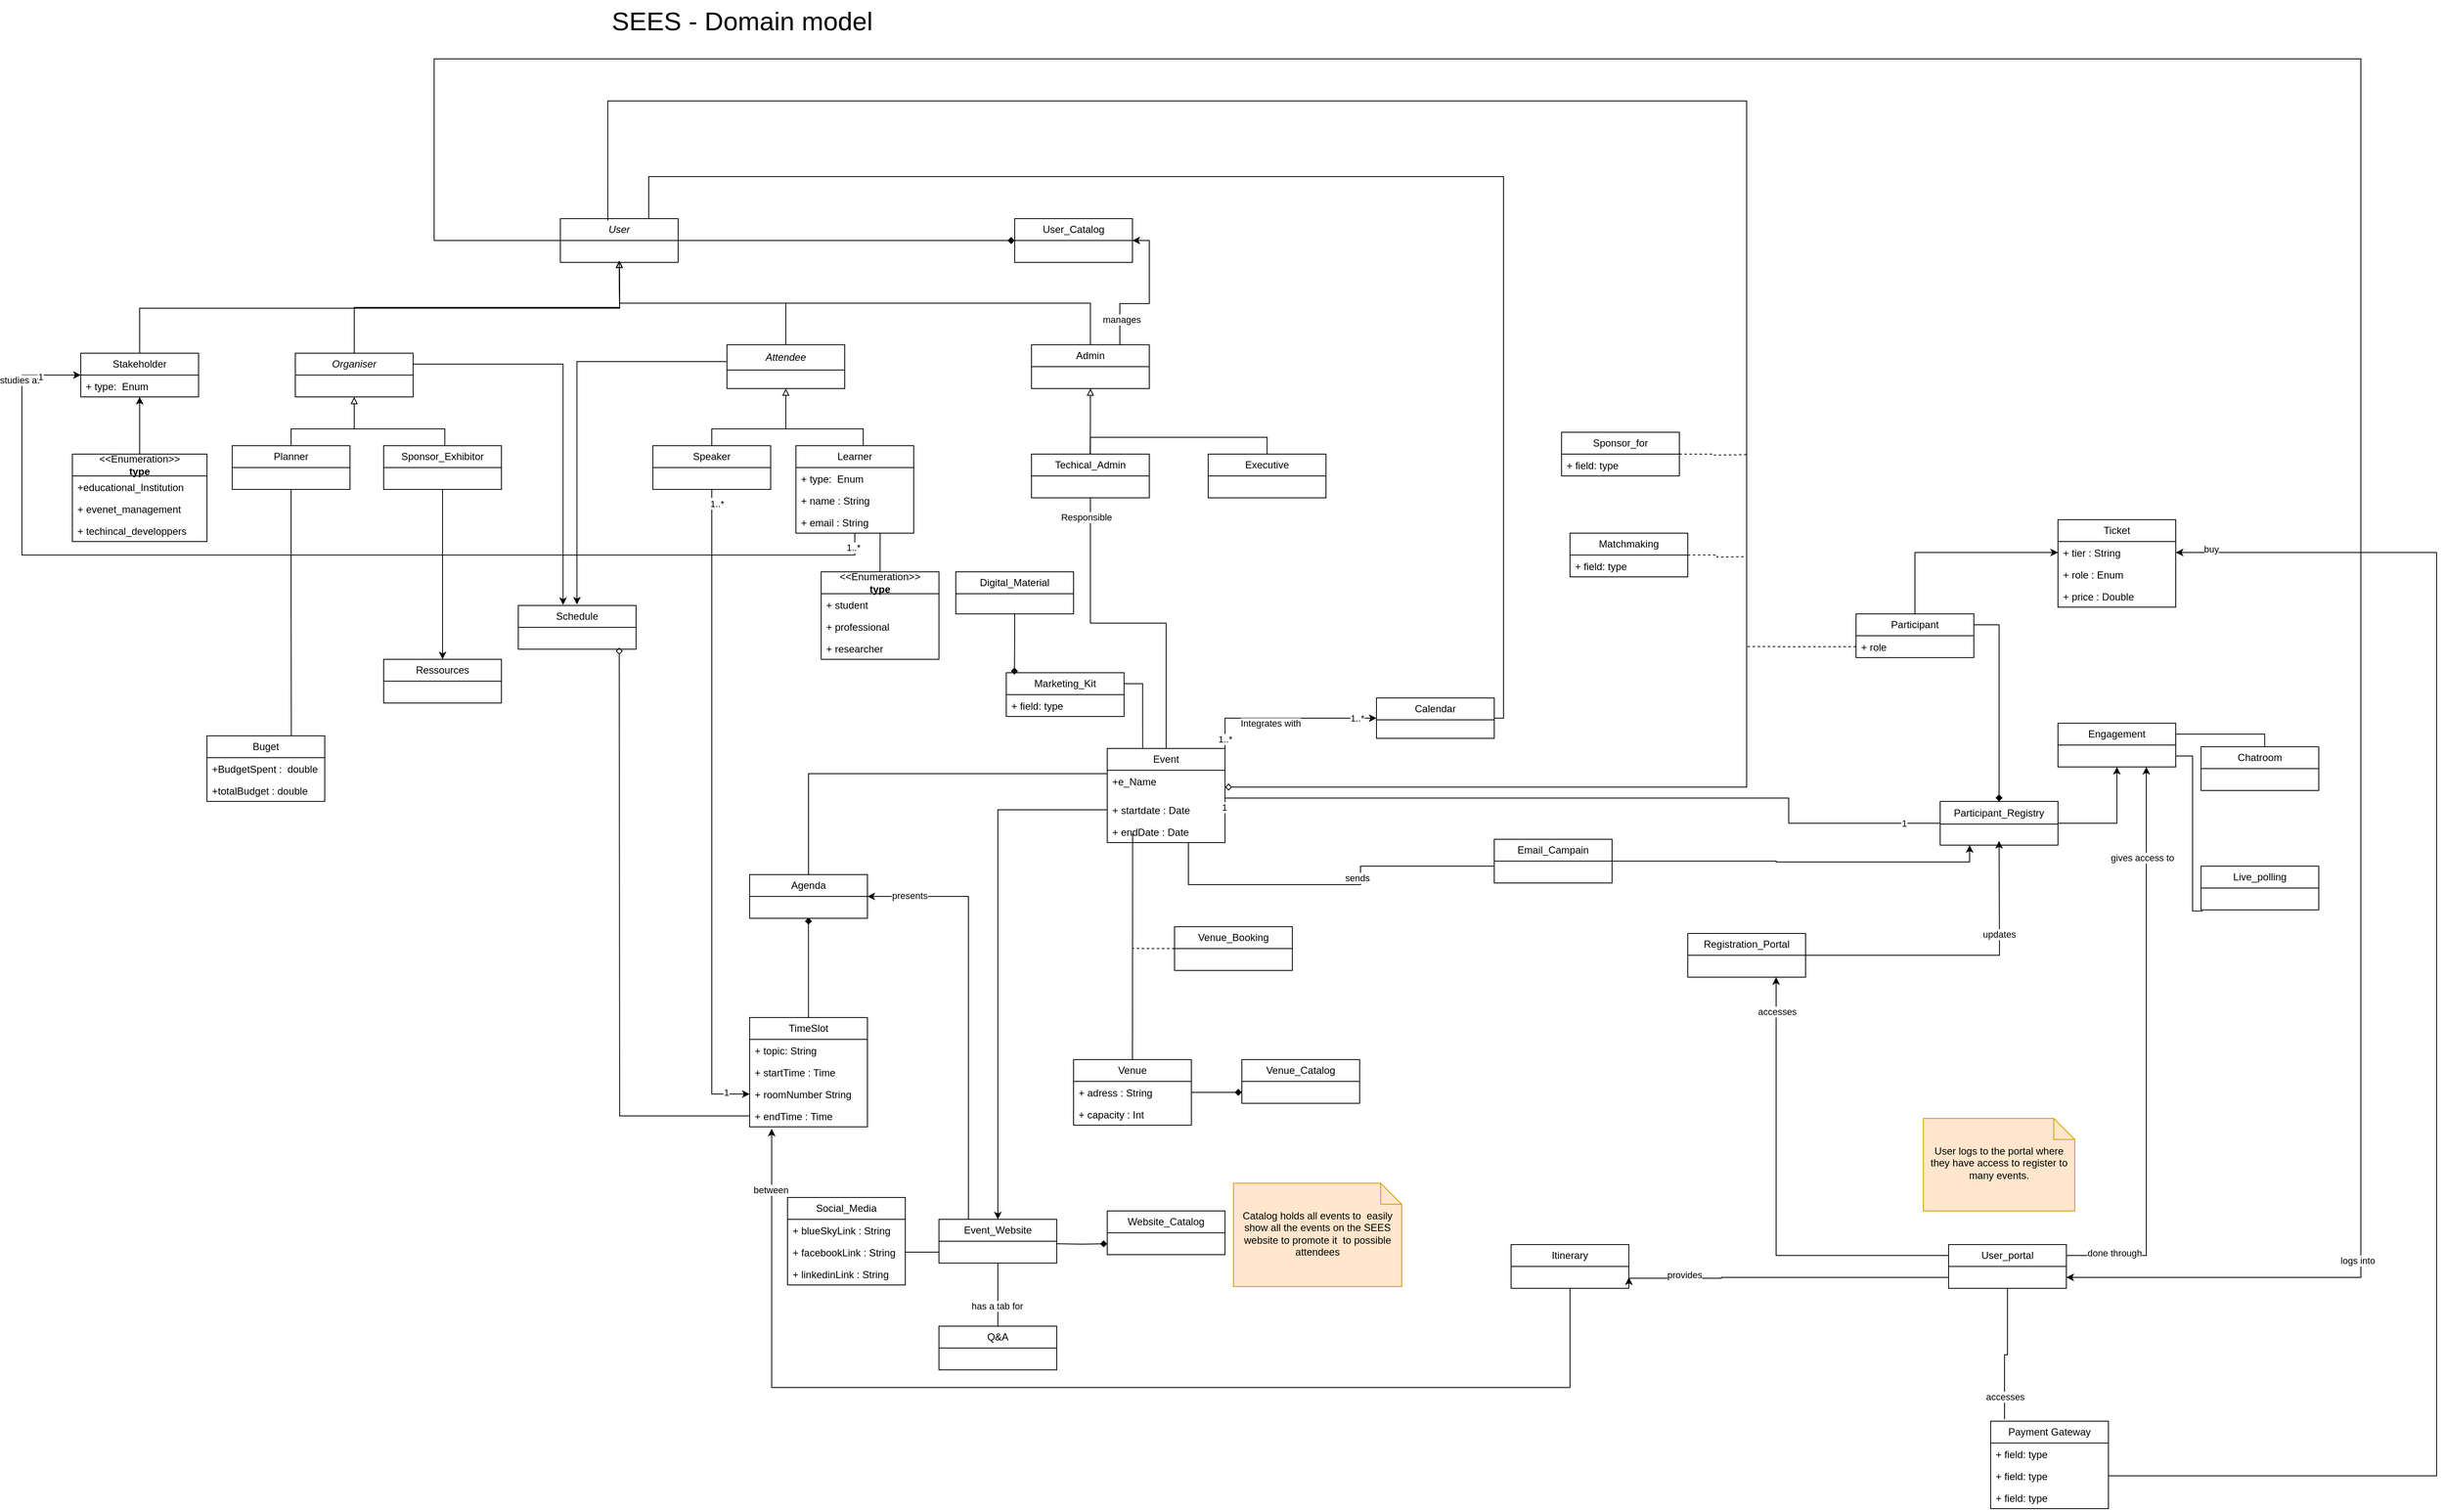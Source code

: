 <mxfile version="26.0.9">
  <diagram name="Page-1" id="U76xV1yebfxvyRukpALr">
    <mxGraphModel dx="2036" dy="703" grid="1" gridSize="10" guides="1" tooltips="1" connect="1" arrows="1" fold="1" page="1" pageScale="1" pageWidth="850" pageHeight="1100" math="0" shadow="0">
      <root>
        <mxCell id="0" />
        <mxCell id="1" parent="0" />
        <mxCell id="GootcdK1s9PFzZBCj-M0-72" style="edgeStyle=orthogonalEdgeStyle;rounded=0;orthogonalLoop=1;jettySize=auto;html=1;exitX=1;exitY=0.5;exitDx=0;exitDy=0;entryX=0;entryY=0.5;entryDx=0;entryDy=0;endArrow=diamond;endFill=1;" parent="1" source="GootcdK1s9PFzZBCj-M0-1" target="GootcdK1s9PFzZBCj-M0-66" edge="1">
          <mxGeometry relative="1" as="geometry" />
        </mxCell>
        <mxCell id="GootcdK1s9PFzZBCj-M0-213" style="edgeStyle=orthogonalEdgeStyle;rounded=0;orthogonalLoop=1;jettySize=auto;html=1;exitX=0;exitY=0.5;exitDx=0;exitDy=0;entryX=1;entryY=0.75;entryDx=0;entryDy=0;" parent="1" source="GootcdK1s9PFzZBCj-M0-1" target="GootcdK1s9PFzZBCj-M0-209" edge="1">
          <mxGeometry relative="1" as="geometry">
            <mxPoint x="-480" y="350" as="targetPoint" />
            <Array as="points">
              <mxPoint x="120" y="296" />
              <mxPoint x="120" y="80" />
              <mxPoint x="2410" y="80" />
              <mxPoint x="2410" y="1529" />
            </Array>
          </mxGeometry>
        </mxCell>
        <mxCell id="GootcdK1s9PFzZBCj-M0-214" value="logs into" style="edgeLabel;html=1;align=center;verticalAlign=middle;resizable=0;points=[];" parent="GootcdK1s9PFzZBCj-M0-213" vertex="1" connectable="0">
          <mxGeometry x="0.834" y="-4" relative="1" as="geometry">
            <mxPoint as="offset" />
          </mxGeometry>
        </mxCell>
        <mxCell id="GootcdK1s9PFzZBCj-M0-1" value="&lt;i&gt;User&lt;/i&gt;" style="swimlane;fontStyle=0;childLayout=stackLayout;horizontal=1;startSize=26;fillColor=none;horizontalStack=0;resizeParent=1;resizeParentMax=0;resizeLast=0;collapsible=1;marginBottom=0;whiteSpace=wrap;html=1;" parent="1" vertex="1">
          <mxGeometry x="270" y="270" width="140" height="52" as="geometry" />
        </mxCell>
        <mxCell id="GootcdK1s9PFzZBCj-M0-22" style="edgeStyle=orthogonalEdgeStyle;rounded=0;orthogonalLoop=1;jettySize=auto;html=1;endArrow=block;endFill=0;exitX=0.5;exitY=0;exitDx=0;exitDy=0;" parent="1" source="GootcdK1s9PFzZBCj-M0-6" edge="1">
          <mxGeometry relative="1" as="geometry">
            <mxPoint x="340" y="320" as="targetPoint" />
          </mxGeometry>
        </mxCell>
        <mxCell id="GootcdK1s9PFzZBCj-M0-34" style="edgeStyle=orthogonalEdgeStyle;rounded=0;orthogonalLoop=1;jettySize=auto;html=1;startArrow=block;startFill=0;endArrow=none;endFill=0;" parent="1" source="GootcdK1s9PFzZBCj-M0-6" edge="1">
          <mxGeometry relative="1" as="geometry">
            <mxPoint x="25" y="520" as="targetPoint" />
          </mxGeometry>
        </mxCell>
        <mxCell id="GootcdK1s9PFzZBCj-M0-6" value="&lt;i&gt;Organiser&lt;/i&gt;" style="swimlane;fontStyle=0;childLayout=stackLayout;horizontal=1;startSize=26;fillColor=none;horizontalStack=0;resizeParent=1;resizeParentMax=0;resizeLast=0;collapsible=1;marginBottom=0;whiteSpace=wrap;html=1;" parent="1" vertex="1">
          <mxGeometry x="-45" y="430" width="140" height="52" as="geometry" />
        </mxCell>
        <mxCell id="GootcdK1s9PFzZBCj-M0-23" style="edgeStyle=orthogonalEdgeStyle;rounded=0;orthogonalLoop=1;jettySize=auto;html=1;endArrow=block;endFill=0;exitX=0.5;exitY=0;exitDx=0;exitDy=0;" parent="1" source="GootcdK1s9PFzZBCj-M0-7" edge="1">
          <mxGeometry relative="1" as="geometry">
            <mxPoint x="340" y="320" as="targetPoint" />
          </mxGeometry>
        </mxCell>
        <mxCell id="GootcdK1s9PFzZBCj-M0-36" style="edgeStyle=orthogonalEdgeStyle;rounded=0;orthogonalLoop=1;jettySize=auto;html=1;startArrow=block;startFill=0;endArrow=none;endFill=0;" parent="1" source="GootcdK1s9PFzZBCj-M0-7" edge="1">
          <mxGeometry relative="1" as="geometry">
            <mxPoint x="538" y="520.0" as="targetPoint" />
          </mxGeometry>
        </mxCell>
        <mxCell id="GootcdK1s9PFzZBCj-M0-133" style="edgeStyle=orthogonalEdgeStyle;rounded=0;orthogonalLoop=1;jettySize=auto;html=1;exitX=0;exitY=0.5;exitDx=0;exitDy=0;entryX=0.498;entryY=-0.022;entryDx=0;entryDy=0;entryPerimeter=0;" parent="1" source="GootcdK1s9PFzZBCj-M0-7" target="GootcdK1s9PFzZBCj-M0-128" edge="1">
          <mxGeometry relative="1" as="geometry">
            <mxPoint x="290" y="720" as="targetPoint" />
            <Array as="points">
              <mxPoint x="468" y="440" />
              <mxPoint x="290" y="440" />
            </Array>
          </mxGeometry>
        </mxCell>
        <mxCell id="GootcdK1s9PFzZBCj-M0-7" value="&lt;i&gt;Attendee&lt;/i&gt;" style="swimlane;fontStyle=0;childLayout=stackLayout;horizontal=1;startSize=30;fillColor=none;horizontalStack=0;resizeParent=1;resizeParentMax=0;resizeLast=0;collapsible=1;marginBottom=0;whiteSpace=wrap;html=1;" parent="1" vertex="1">
          <mxGeometry x="468" y="420" width="140" height="52" as="geometry" />
        </mxCell>
        <mxCell id="GootcdK1s9PFzZBCj-M0-24" style="edgeStyle=orthogonalEdgeStyle;rounded=0;orthogonalLoop=1;jettySize=auto;html=1;endArrow=block;endFill=0;exitX=0.5;exitY=0;exitDx=0;exitDy=0;" parent="1" source="GootcdK1s9PFzZBCj-M0-9" edge="1">
          <mxGeometry relative="1" as="geometry">
            <mxPoint x="340" y="320" as="targetPoint" />
          </mxGeometry>
        </mxCell>
        <mxCell id="GootcdK1s9PFzZBCj-M0-41" style="edgeStyle=orthogonalEdgeStyle;rounded=0;orthogonalLoop=1;jettySize=auto;html=1;exitX=0.5;exitY=1;exitDx=0;exitDy=0;endArrow=none;endFill=0;" parent="1" source="GootcdK1s9PFzZBCj-M0-73" target="GootcdK1s9PFzZBCj-M0-37" edge="1">
          <mxGeometry relative="1" as="geometry">
            <mxPoint x="800" y="580" as="sourcePoint" />
          </mxGeometry>
        </mxCell>
        <mxCell id="GootcdK1s9PFzZBCj-M0-101" value="Responsible" style="edgeLabel;html=1;align=center;verticalAlign=middle;resizable=0;points=[];" parent="GootcdK1s9PFzZBCj-M0-41" vertex="1" connectable="0">
          <mxGeometry x="-0.878" y="-5" relative="1" as="geometry">
            <mxPoint y="-1" as="offset" />
          </mxGeometry>
        </mxCell>
        <mxCell id="GootcdK1s9PFzZBCj-M0-70" style="edgeStyle=orthogonalEdgeStyle;rounded=0;orthogonalLoop=1;jettySize=auto;html=1;exitX=0.75;exitY=0;exitDx=0;exitDy=0;entryX=1;entryY=0.5;entryDx=0;entryDy=0;" parent="1" source="GootcdK1s9PFzZBCj-M0-9" target="GootcdK1s9PFzZBCj-M0-66" edge="1">
          <mxGeometry relative="1" as="geometry" />
        </mxCell>
        <mxCell id="GootcdK1s9PFzZBCj-M0-71" value="manages" style="edgeLabel;html=1;align=center;verticalAlign=middle;resizable=0;points=[];" parent="GootcdK1s9PFzZBCj-M0-70" vertex="1" connectable="0">
          <mxGeometry x="-0.662" y="-2" relative="1" as="geometry">
            <mxPoint as="offset" />
          </mxGeometry>
        </mxCell>
        <mxCell id="GootcdK1s9PFzZBCj-M0-78" style="edgeStyle=orthogonalEdgeStyle;rounded=0;orthogonalLoop=1;jettySize=auto;html=1;exitX=0.5;exitY=1;exitDx=0;exitDy=0;endArrow=none;endFill=0;entryX=0.498;entryY=-0.013;entryDx=0;entryDy=0;entryPerimeter=0;startArrow=block;startFill=0;" parent="1" source="GootcdK1s9PFzZBCj-M0-9" target="GootcdK1s9PFzZBCj-M0-73" edge="1">
          <mxGeometry relative="1" as="geometry">
            <mxPoint x="899.907" y="510" as="targetPoint" />
          </mxGeometry>
        </mxCell>
        <mxCell id="GootcdK1s9PFzZBCj-M0-9" value="Admin" style="swimlane;fontStyle=0;childLayout=stackLayout;horizontal=1;startSize=26;fillColor=none;horizontalStack=0;resizeParent=1;resizeParentMax=0;resizeLast=0;collapsible=1;marginBottom=0;whiteSpace=wrap;html=1;" parent="1" vertex="1">
          <mxGeometry x="830" y="420" width="140" height="52" as="geometry" />
        </mxCell>
        <mxCell id="GootcdK1s9PFzZBCj-M0-21" style="edgeStyle=orthogonalEdgeStyle;rounded=0;orthogonalLoop=1;jettySize=auto;html=1;exitX=0.5;exitY=0;exitDx=0;exitDy=0;endArrow=none;endFill=0;startFill=0;" parent="1" source="GootcdK1s9PFzZBCj-M0-10" edge="1">
          <mxGeometry relative="1" as="geometry">
            <mxPoint x="340" y="322" as="targetPoint" />
          </mxGeometry>
        </mxCell>
        <mxCell id="GootcdK1s9PFzZBCj-M0-10" value="Stakeholder" style="swimlane;fontStyle=0;childLayout=stackLayout;horizontal=1;startSize=26;fillColor=none;horizontalStack=0;resizeParent=1;resizeParentMax=0;resizeLast=0;collapsible=1;marginBottom=0;whiteSpace=wrap;html=1;" parent="1" vertex="1">
          <mxGeometry x="-300" y="430" width="140" height="52" as="geometry" />
        </mxCell>
        <mxCell id="GootcdK1s9PFzZBCj-M0-168" value="+ type:&amp;nbsp; Enum" style="text;strokeColor=none;fillColor=none;align=left;verticalAlign=top;spacingLeft=4;spacingRight=4;overflow=hidden;rotatable=0;points=[[0,0.5],[1,0.5]];portConstraint=eastwest;whiteSpace=wrap;html=1;" parent="GootcdK1s9PFzZBCj-M0-10" vertex="1">
          <mxGeometry y="26" width="140" height="26" as="geometry" />
        </mxCell>
        <mxCell id="GootcdK1s9PFzZBCj-M0-307" style="edgeStyle=orthogonalEdgeStyle;rounded=0;orthogonalLoop=1;jettySize=auto;html=1;exitX=0.5;exitY=1;exitDx=0;exitDy=0;entryX=0.5;entryY=0;entryDx=0;entryDy=0;" parent="1" source="GootcdK1s9PFzZBCj-M0-11" target="GootcdK1s9PFzZBCj-M0-303" edge="1">
          <mxGeometry relative="1" as="geometry" />
        </mxCell>
        <mxCell id="GootcdK1s9PFzZBCj-M0-11" value="Sponsor_Exhibitor" style="swimlane;fontStyle=0;childLayout=stackLayout;horizontal=1;startSize=26;fillColor=none;horizontalStack=0;resizeParent=1;resizeParentMax=0;resizeLast=0;collapsible=1;marginBottom=0;whiteSpace=wrap;html=1;" parent="1" vertex="1">
          <mxGeometry x="60" y="540" width="140" height="52" as="geometry" />
        </mxCell>
        <mxCell id="GootcdK1s9PFzZBCj-M0-35" style="edgeStyle=orthogonalEdgeStyle;rounded=0;orthogonalLoop=1;jettySize=auto;html=1;entryX=0.5;entryY=0;entryDx=0;entryDy=0;exitX=0.5;exitY=0;exitDx=0;exitDy=0;endArrow=none;endFill=0;" parent="1" source="GootcdK1s9PFzZBCj-M0-12" edge="1">
          <mxGeometry relative="1" as="geometry">
            <mxPoint x="630" y="540" as="targetPoint" />
            <Array as="points">
              <mxPoint x="450" y="520" />
              <mxPoint x="630" y="520" />
            </Array>
          </mxGeometry>
        </mxCell>
        <mxCell id="GootcdK1s9PFzZBCj-M0-12" value="Speaker" style="swimlane;fontStyle=0;childLayout=stackLayout;horizontal=1;startSize=26;fillColor=none;horizontalStack=0;resizeParent=1;resizeParentMax=0;resizeLast=0;collapsible=1;marginBottom=0;whiteSpace=wrap;html=1;" parent="1" vertex="1">
          <mxGeometry x="380" y="540" width="140" height="52" as="geometry" />
        </mxCell>
        <mxCell id="GootcdK1s9PFzZBCj-M0-14" value="Planner" style="swimlane;fontStyle=0;childLayout=stackLayout;horizontal=1;startSize=26;fillColor=none;horizontalStack=0;resizeParent=1;resizeParentMax=0;resizeLast=0;collapsible=1;marginBottom=0;whiteSpace=wrap;html=1;" parent="1" vertex="1">
          <mxGeometry x="-120" y="540" width="140" height="52" as="geometry" />
        </mxCell>
        <mxCell id="GootcdK1s9PFzZBCj-M0-33" style="edgeStyle=orthogonalEdgeStyle;rounded=0;orthogonalLoop=1;jettySize=auto;html=1;entryX=0.519;entryY=0.006;entryDx=0;entryDy=0;entryPerimeter=0;exitX=0.5;exitY=0;exitDx=0;exitDy=0;endArrow=none;endFill=0;" parent="1" source="GootcdK1s9PFzZBCj-M0-14" target="GootcdK1s9PFzZBCj-M0-11" edge="1">
          <mxGeometry relative="1" as="geometry">
            <Array as="points">
              <mxPoint x="-50" y="520" />
              <mxPoint x="133" y="520" />
            </Array>
          </mxGeometry>
        </mxCell>
        <mxCell id="GootcdK1s9PFzZBCj-M0-297" style="edgeStyle=orthogonalEdgeStyle;rounded=0;orthogonalLoop=1;jettySize=auto;html=1;exitX=0.301;exitY=-0.006;exitDx=0;exitDy=0;entryX=1;entryY=0.25;entryDx=0;entryDy=0;endArrow=none;endFill=0;exitPerimeter=0;" parent="1" source="GootcdK1s9PFzZBCj-M0-37" target="GootcdK1s9PFzZBCj-M0-289" edge="1">
          <mxGeometry relative="1" as="geometry" />
        </mxCell>
        <mxCell id="GootcdK1s9PFzZBCj-M0-37" value="Event" style="swimlane;fontStyle=0;childLayout=stackLayout;horizontal=1;startSize=26;fillColor=none;horizontalStack=0;resizeParent=1;resizeParentMax=0;resizeLast=0;collapsible=1;marginBottom=0;whiteSpace=wrap;html=1;" parent="1" vertex="1">
          <mxGeometry x="920" y="900" width="140" height="112" as="geometry" />
        </mxCell>
        <mxCell id="GootcdK1s9PFzZBCj-M0-39" value="+e_Name" style="text;strokeColor=none;fillColor=none;align=left;verticalAlign=top;spacingLeft=4;spacingRight=4;overflow=hidden;rotatable=0;points=[[0,0.5],[1,0.5]];portConstraint=eastwest;whiteSpace=wrap;html=1;" parent="GootcdK1s9PFzZBCj-M0-37" vertex="1">
          <mxGeometry y="26" width="140" height="34" as="geometry" />
        </mxCell>
        <mxCell id="GootcdK1s9PFzZBCj-M0-94" value="+ startdate : Date" style="text;strokeColor=none;fillColor=none;align=left;verticalAlign=top;spacingLeft=4;spacingRight=4;overflow=hidden;rotatable=0;points=[[0,0.5],[1,0.5]];portConstraint=eastwest;whiteSpace=wrap;html=1;" parent="GootcdK1s9PFzZBCj-M0-37" vertex="1">
          <mxGeometry y="60" width="140" height="26" as="geometry" />
        </mxCell>
        <mxCell id="GootcdK1s9PFzZBCj-M0-95" value="+ endDate : Date" style="text;strokeColor=none;fillColor=none;align=left;verticalAlign=top;spacingLeft=4;spacingRight=4;overflow=hidden;rotatable=0;points=[[0,0.5],[1,0.5]];portConstraint=eastwest;whiteSpace=wrap;html=1;" parent="GootcdK1s9PFzZBCj-M0-37" vertex="1">
          <mxGeometry y="86" width="140" height="26" as="geometry" />
        </mxCell>
        <mxCell id="GootcdK1s9PFzZBCj-M0-194" style="edgeStyle=orthogonalEdgeStyle;rounded=0;orthogonalLoop=1;jettySize=auto;html=1;exitX=0.25;exitY=0;exitDx=0;exitDy=0;entryX=1;entryY=0.5;entryDx=0;entryDy=0;" parent="1" source="GootcdK1s9PFzZBCj-M0-45" target="GootcdK1s9PFzZBCj-M0-86" edge="1">
          <mxGeometry relative="1" as="geometry" />
        </mxCell>
        <mxCell id="GootcdK1s9PFzZBCj-M0-195" value="presents" style="edgeLabel;html=1;align=center;verticalAlign=middle;resizable=0;points=[];" parent="GootcdK1s9PFzZBCj-M0-194" vertex="1" connectable="0">
          <mxGeometry x="0.802" y="-1" relative="1" as="geometry">
            <mxPoint as="offset" />
          </mxGeometry>
        </mxCell>
        <mxCell id="GootcdK1s9PFzZBCj-M0-253" style="edgeStyle=orthogonalEdgeStyle;rounded=0;orthogonalLoop=1;jettySize=auto;html=1;exitX=0.5;exitY=1;exitDx=0;exitDy=0;entryX=0.5;entryY=0;entryDx=0;entryDy=0;endArrow=none;endFill=0;" parent="1" source="GootcdK1s9PFzZBCj-M0-45" target="GootcdK1s9PFzZBCj-M0-189" edge="1">
          <mxGeometry relative="1" as="geometry" />
        </mxCell>
        <mxCell id="GootcdK1s9PFzZBCj-M0-268" value="has a tab for" style="edgeLabel;html=1;align=center;verticalAlign=middle;resizable=0;points=[];" parent="GootcdK1s9PFzZBCj-M0-253" vertex="1" connectable="0">
          <mxGeometry x="0.366" y="-1" relative="1" as="geometry">
            <mxPoint as="offset" />
          </mxGeometry>
        </mxCell>
        <mxCell id="GootcdK1s9PFzZBCj-M0-45" value="Event_Website" style="swimlane;fontStyle=0;childLayout=stackLayout;horizontal=1;startSize=26;fillColor=none;horizontalStack=0;resizeParent=1;resizeParentMax=0;resizeLast=0;collapsible=1;marginBottom=0;whiteSpace=wrap;html=1;" parent="1" vertex="1">
          <mxGeometry x="720" y="1460" width="140" height="52" as="geometry" />
        </mxCell>
        <mxCell id="GootcdK1s9PFzZBCj-M0-56" value="Learner" style="swimlane;fontStyle=0;childLayout=stackLayout;horizontal=1;startSize=26;fillColor=none;horizontalStack=0;resizeParent=1;resizeParentMax=0;resizeLast=0;collapsible=1;marginBottom=0;whiteSpace=wrap;html=1;" parent="1" vertex="1">
          <mxGeometry x="550" y="540" width="140" height="104" as="geometry" />
        </mxCell>
        <mxCell id="GootcdK1s9PFzZBCj-M0-57" value="+ type:&amp;nbsp; Enum" style="text;strokeColor=none;fillColor=none;align=left;verticalAlign=top;spacingLeft=4;spacingRight=4;overflow=hidden;rotatable=0;points=[[0,0.5],[1,0.5]];portConstraint=eastwest;whiteSpace=wrap;html=1;" parent="GootcdK1s9PFzZBCj-M0-56" vertex="1">
          <mxGeometry y="26" width="140" height="26" as="geometry" />
        </mxCell>
        <mxCell id="GootcdK1s9PFzZBCj-M0-58" value="+ name : String" style="text;strokeColor=none;fillColor=none;align=left;verticalAlign=top;spacingLeft=4;spacingRight=4;overflow=hidden;rotatable=0;points=[[0,0.5],[1,0.5]];portConstraint=eastwest;whiteSpace=wrap;html=1;" parent="GootcdK1s9PFzZBCj-M0-56" vertex="1">
          <mxGeometry y="52" width="140" height="26" as="geometry" />
        </mxCell>
        <mxCell id="GootcdK1s9PFzZBCj-M0-59" value="+ email : String" style="text;strokeColor=none;fillColor=none;align=left;verticalAlign=top;spacingLeft=4;spacingRight=4;overflow=hidden;rotatable=0;points=[[0,0.5],[1,0.5]];portConstraint=eastwest;whiteSpace=wrap;html=1;" parent="GootcdK1s9PFzZBCj-M0-56" vertex="1">
          <mxGeometry y="78" width="140" height="26" as="geometry" />
        </mxCell>
        <mxCell id="GootcdK1s9PFzZBCj-M0-60" value="&amp;lt;&amp;lt;Enumeration&amp;gt;&amp;gt;&lt;div&gt;&lt;b&gt;type&lt;/b&gt;&lt;/div&gt;" style="swimlane;fontStyle=0;childLayout=stackLayout;horizontal=1;startSize=26;fillColor=none;horizontalStack=0;resizeParent=1;resizeParentMax=0;resizeLast=0;collapsible=1;marginBottom=0;whiteSpace=wrap;html=1;" parent="1" vertex="1">
          <mxGeometry x="580" y="690" width="140" height="104" as="geometry" />
        </mxCell>
        <mxCell id="GootcdK1s9PFzZBCj-M0-61" value="+ student" style="text;strokeColor=none;fillColor=none;align=left;verticalAlign=top;spacingLeft=4;spacingRight=4;overflow=hidden;rotatable=0;points=[[0,0.5],[1,0.5]];portConstraint=eastwest;whiteSpace=wrap;html=1;" parent="GootcdK1s9PFzZBCj-M0-60" vertex="1">
          <mxGeometry y="26" width="140" height="26" as="geometry" />
        </mxCell>
        <mxCell id="GootcdK1s9PFzZBCj-M0-62" value="+ professional" style="text;strokeColor=none;fillColor=none;align=left;verticalAlign=top;spacingLeft=4;spacingRight=4;overflow=hidden;rotatable=0;points=[[0,0.5],[1,0.5]];portConstraint=eastwest;whiteSpace=wrap;html=1;" parent="GootcdK1s9PFzZBCj-M0-60" vertex="1">
          <mxGeometry y="52" width="140" height="26" as="geometry" />
        </mxCell>
        <mxCell id="GootcdK1s9PFzZBCj-M0-63" value="+ researcher" style="text;strokeColor=none;fillColor=none;align=left;verticalAlign=top;spacingLeft=4;spacingRight=4;overflow=hidden;rotatable=0;points=[[0,0.5],[1,0.5]];portConstraint=eastwest;whiteSpace=wrap;html=1;" parent="GootcdK1s9PFzZBCj-M0-60" vertex="1">
          <mxGeometry y="78" width="140" height="26" as="geometry" />
        </mxCell>
        <mxCell id="GootcdK1s9PFzZBCj-M0-64" style="edgeStyle=orthogonalEdgeStyle;rounded=0;orthogonalLoop=1;jettySize=auto;html=1;endArrow=none;endFill=0;entryX=0.715;entryY=1.02;entryDx=0;entryDy=0;entryPerimeter=0;" parent="1" source="GootcdK1s9PFzZBCj-M0-60" target="GootcdK1s9PFzZBCj-M0-59" edge="1">
          <mxGeometry relative="1" as="geometry">
            <mxPoint x="623" y="647" as="targetPoint" />
            <Array as="points" />
          </mxGeometry>
        </mxCell>
        <mxCell id="GootcdK1s9PFzZBCj-M0-66" value="User_Catalog" style="swimlane;fontStyle=0;childLayout=stackLayout;horizontal=1;startSize=26;fillColor=none;horizontalStack=0;resizeParent=1;resizeParentMax=0;resizeLast=0;collapsible=1;marginBottom=0;whiteSpace=wrap;html=1;" parent="1" vertex="1">
          <mxGeometry x="810" y="270" width="140" height="52" as="geometry" />
        </mxCell>
        <mxCell id="GootcdK1s9PFzZBCj-M0-75" style="edgeStyle=orthogonalEdgeStyle;rounded=0;orthogonalLoop=1;jettySize=auto;html=1;exitX=0.5;exitY=0;exitDx=0;exitDy=0;entryX=0.5;entryY=0;entryDx=0;entryDy=0;endArrow=none;endFill=0;" parent="1" source="GootcdK1s9PFzZBCj-M0-73" target="GootcdK1s9PFzZBCj-M0-74" edge="1">
          <mxGeometry relative="1" as="geometry" />
        </mxCell>
        <mxCell id="GootcdK1s9PFzZBCj-M0-73" value="Techical_Admin" style="swimlane;fontStyle=0;childLayout=stackLayout;horizontal=1;startSize=26;fillColor=none;horizontalStack=0;resizeParent=1;resizeParentMax=0;resizeLast=0;collapsible=1;marginBottom=0;whiteSpace=wrap;html=1;" parent="1" vertex="1">
          <mxGeometry x="830" y="550" width="140" height="52" as="geometry" />
        </mxCell>
        <mxCell id="GootcdK1s9PFzZBCj-M0-74" value="Executive" style="swimlane;fontStyle=0;childLayout=stackLayout;horizontal=1;startSize=26;fillColor=none;horizontalStack=0;resizeParent=1;resizeParentMax=0;resizeLast=0;collapsible=1;marginBottom=0;whiteSpace=wrap;html=1;" parent="1" vertex="1">
          <mxGeometry x="1040" y="550" width="140" height="52" as="geometry" />
        </mxCell>
        <mxCell id="GootcdK1s9PFzZBCj-M0-84" style="edgeStyle=orthogonalEdgeStyle;rounded=0;orthogonalLoop=1;jettySize=auto;html=1;exitX=0.5;exitY=0;exitDx=0;exitDy=0;entryX=0.5;entryY=1;entryDx=0;entryDy=0;" parent="1" source="GootcdK1s9PFzZBCj-M0-80" target="GootcdK1s9PFzZBCj-M0-10" edge="1">
          <mxGeometry relative="1" as="geometry" />
        </mxCell>
        <mxCell id="GootcdK1s9PFzZBCj-M0-80" value="&amp;lt;&amp;lt;Enumeration&amp;gt;&amp;gt;&lt;div&gt;&lt;b&gt;type&lt;/b&gt;&lt;/div&gt;" style="swimlane;fontStyle=0;childLayout=stackLayout;horizontal=1;startSize=26;fillColor=none;horizontalStack=0;resizeParent=1;resizeParentMax=0;resizeLast=0;collapsible=1;marginBottom=0;whiteSpace=wrap;html=1;" parent="1" vertex="1">
          <mxGeometry x="-310" y="550" width="160" height="104" as="geometry" />
        </mxCell>
        <mxCell id="GootcdK1s9PFzZBCj-M0-81" value="+educational_Institution" style="text;strokeColor=none;fillColor=none;align=left;verticalAlign=top;spacingLeft=4;spacingRight=4;overflow=hidden;rotatable=0;points=[[0,0.5],[1,0.5]];portConstraint=eastwest;whiteSpace=wrap;html=1;" parent="GootcdK1s9PFzZBCj-M0-80" vertex="1">
          <mxGeometry y="26" width="160" height="26" as="geometry" />
        </mxCell>
        <mxCell id="GootcdK1s9PFzZBCj-M0-82" value="+ evenet_management" style="text;strokeColor=none;fillColor=none;align=left;verticalAlign=top;spacingLeft=4;spacingRight=4;overflow=hidden;rotatable=0;points=[[0,0.5],[1,0.5]];portConstraint=eastwest;whiteSpace=wrap;html=1;" parent="GootcdK1s9PFzZBCj-M0-80" vertex="1">
          <mxGeometry y="52" width="160" height="26" as="geometry" />
        </mxCell>
        <mxCell id="GootcdK1s9PFzZBCj-M0-83" value="+ techincal_developpers" style="text;strokeColor=none;fillColor=none;align=left;verticalAlign=top;spacingLeft=4;spacingRight=4;overflow=hidden;rotatable=0;points=[[0,0.5],[1,0.5]];portConstraint=eastwest;whiteSpace=wrap;html=1;" parent="GootcdK1s9PFzZBCj-M0-80" vertex="1">
          <mxGeometry y="78" width="160" height="26" as="geometry" />
        </mxCell>
        <mxCell id="GootcdK1s9PFzZBCj-M0-85" value="&lt;div&gt;&lt;font style=&quot;font-size: 31px;&quot;&gt;SEES - Domain model&amp;nbsp;&lt;/font&gt;&lt;/div&gt;" style="text;html=1;align=center;verticalAlign=middle;resizable=0;points=[];autosize=1;strokeColor=none;fillColor=none;" parent="1" vertex="1">
          <mxGeometry x="320" y="10" width="340" height="50" as="geometry" />
        </mxCell>
        <mxCell id="GootcdK1s9PFzZBCj-M0-86" value="Agenda" style="swimlane;fontStyle=0;childLayout=stackLayout;horizontal=1;startSize=26;fillColor=none;horizontalStack=0;resizeParent=1;resizeParentMax=0;resizeLast=0;collapsible=1;marginBottom=0;whiteSpace=wrap;html=1;" parent="1" vertex="1">
          <mxGeometry x="495" y="1050" width="140" height="52" as="geometry" />
        </mxCell>
        <mxCell id="GootcdK1s9PFzZBCj-M0-90" value="TimeSlot" style="swimlane;fontStyle=0;childLayout=stackLayout;horizontal=1;startSize=26;fillColor=none;horizontalStack=0;resizeParent=1;resizeParentMax=0;resizeLast=0;collapsible=1;marginBottom=0;whiteSpace=wrap;html=1;" parent="1" vertex="1">
          <mxGeometry x="495" y="1220" width="140" height="130" as="geometry" />
        </mxCell>
        <mxCell id="GootcdK1s9PFzZBCj-M0-98" value="+ topic: String" style="text;strokeColor=none;fillColor=none;align=left;verticalAlign=top;spacingLeft=4;spacingRight=4;overflow=hidden;rotatable=0;points=[[0,0.5],[1,0.5]];portConstraint=eastwest;whiteSpace=wrap;html=1;" parent="GootcdK1s9PFzZBCj-M0-90" vertex="1">
          <mxGeometry y="26" width="140" height="26" as="geometry" />
        </mxCell>
        <mxCell id="GootcdK1s9PFzZBCj-M0-91" value="+ startTime : Time" style="text;strokeColor=none;fillColor=none;align=left;verticalAlign=top;spacingLeft=4;spacingRight=4;overflow=hidden;rotatable=0;points=[[0,0.5],[1,0.5]];portConstraint=eastwest;whiteSpace=wrap;html=1;" parent="GootcdK1s9PFzZBCj-M0-90" vertex="1">
          <mxGeometry y="52" width="140" height="26" as="geometry" />
        </mxCell>
        <mxCell id="GootcdK1s9PFzZBCj-M0-134" value="+ roomNumber String" style="text;strokeColor=none;fillColor=none;align=left;verticalAlign=top;spacingLeft=4;spacingRight=4;overflow=hidden;rotatable=0;points=[[0,0.5],[1,0.5]];portConstraint=eastwest;whiteSpace=wrap;html=1;" parent="GootcdK1s9PFzZBCj-M0-90" vertex="1">
          <mxGeometry y="78" width="140" height="26" as="geometry" />
        </mxCell>
        <mxCell id="GootcdK1s9PFzZBCj-M0-92" value="+ endTime : Time" style="text;strokeColor=none;fillColor=none;align=left;verticalAlign=top;spacingLeft=4;spacingRight=4;overflow=hidden;rotatable=0;points=[[0,0.5],[1,0.5]];portConstraint=eastwest;whiteSpace=wrap;html=1;" parent="GootcdK1s9PFzZBCj-M0-90" vertex="1">
          <mxGeometry y="104" width="140" height="26" as="geometry" />
        </mxCell>
        <mxCell id="GootcdK1s9PFzZBCj-M0-96" style="edgeStyle=orthogonalEdgeStyle;rounded=0;orthogonalLoop=1;jettySize=auto;html=1;entryX=0.5;entryY=0;entryDx=0;entryDy=0;endArrow=none;endFill=0;exitX=0;exitY=0.118;exitDx=0;exitDy=0;exitPerimeter=0;" parent="1" source="GootcdK1s9PFzZBCj-M0-39" target="GootcdK1s9PFzZBCj-M0-86" edge="1">
          <mxGeometry relative="1" as="geometry">
            <mxPoint x="910" y="920" as="sourcePoint" />
          </mxGeometry>
        </mxCell>
        <mxCell id="GootcdK1s9PFzZBCj-M0-97" style="edgeStyle=orthogonalEdgeStyle;rounded=0;orthogonalLoop=1;jettySize=auto;html=1;entryX=0.499;entryY=0.97;entryDx=0;entryDy=0;entryPerimeter=0;endArrow=diamond;endFill=1;" parent="1" source="GootcdK1s9PFzZBCj-M0-90" edge="1">
          <mxGeometry relative="1" as="geometry">
            <mxPoint x="564.86" y="1101.22" as="targetPoint" />
            <Array as="points">
              <mxPoint x="565" y="1160" />
            </Array>
          </mxGeometry>
        </mxCell>
        <mxCell id="GootcdK1s9PFzZBCj-M0-99" style="edgeStyle=orthogonalEdgeStyle;rounded=0;orthogonalLoop=1;jettySize=auto;html=1;exitX=0.5;exitY=1;exitDx=0;exitDy=0;fillColor=#ffe6cc;strokeColor=light-dark(#000000, #996500);" parent="1" source="GootcdK1s9PFzZBCj-M0-12" target="GootcdK1s9PFzZBCj-M0-134" edge="1">
          <mxGeometry relative="1" as="geometry" />
        </mxCell>
        <mxCell id="GootcdK1s9PFzZBCj-M0-104" value="*" style="edgeLabel;html=1;align=center;verticalAlign=middle;resizable=0;points=[];" parent="GootcdK1s9PFzZBCj-M0-99" vertex="1" connectable="0">
          <mxGeometry x="-0.959" relative="1" as="geometry">
            <mxPoint as="offset" />
          </mxGeometry>
        </mxCell>
        <mxCell id="GootcdK1s9PFzZBCj-M0-105" value="1..*" style="edgeLabel;html=1;align=center;verticalAlign=middle;resizable=0;points=[];" parent="GootcdK1s9PFzZBCj-M0-99" vertex="1" connectable="0">
          <mxGeometry x="-0.956" y="6" relative="1" as="geometry">
            <mxPoint as="offset" />
          </mxGeometry>
        </mxCell>
        <mxCell id="GootcdK1s9PFzZBCj-M0-106" value="1" style="edgeLabel;html=1;align=center;verticalAlign=middle;resizable=0;points=[];" parent="GootcdK1s9PFzZBCj-M0-99" vertex="1" connectable="0">
          <mxGeometry x="0.925" y="2" relative="1" as="geometry">
            <mxPoint as="offset" />
          </mxGeometry>
        </mxCell>
        <mxCell id="GootcdK1s9PFzZBCj-M0-107" value="Venue" style="swimlane;fontStyle=0;childLayout=stackLayout;horizontal=1;startSize=26;fillColor=none;horizontalStack=0;resizeParent=1;resizeParentMax=0;resizeLast=0;collapsible=1;marginBottom=0;whiteSpace=wrap;html=1;" parent="1" vertex="1">
          <mxGeometry x="880" y="1270" width="140" height="78" as="geometry" />
        </mxCell>
        <mxCell id="GootcdK1s9PFzZBCj-M0-108" value="+ adress : String" style="text;strokeColor=none;fillColor=none;align=left;verticalAlign=top;spacingLeft=4;spacingRight=4;overflow=hidden;rotatable=0;points=[[0,0.5],[1,0.5]];portConstraint=eastwest;whiteSpace=wrap;html=1;" parent="GootcdK1s9PFzZBCj-M0-107" vertex="1">
          <mxGeometry y="26" width="140" height="26" as="geometry" />
        </mxCell>
        <mxCell id="GootcdK1s9PFzZBCj-M0-109" value="+ capacity : Int" style="text;strokeColor=none;fillColor=none;align=left;verticalAlign=top;spacingLeft=4;spacingRight=4;overflow=hidden;rotatable=0;points=[[0,0.5],[1,0.5]];portConstraint=eastwest;whiteSpace=wrap;html=1;" parent="GootcdK1s9PFzZBCj-M0-107" vertex="1">
          <mxGeometry y="52" width="140" height="26" as="geometry" />
        </mxCell>
        <mxCell id="GootcdK1s9PFzZBCj-M0-117" style="edgeStyle=orthogonalEdgeStyle;rounded=0;orthogonalLoop=1;jettySize=auto;html=1;exitX=0;exitY=0.5;exitDx=0;exitDy=0;dashed=1;endArrow=none;endFill=0;" parent="1" source="GootcdK1s9PFzZBCj-M0-111" edge="1">
          <mxGeometry relative="1" as="geometry">
            <mxPoint x="950" y="1137.75" as="targetPoint" />
          </mxGeometry>
        </mxCell>
        <mxCell id="GootcdK1s9PFzZBCj-M0-111" value="Venue_Booking" style="swimlane;fontStyle=0;childLayout=stackLayout;horizontal=1;startSize=26;fillColor=none;horizontalStack=0;resizeParent=1;resizeParentMax=0;resizeLast=0;collapsible=1;marginBottom=0;whiteSpace=wrap;html=1;" parent="1" vertex="1">
          <mxGeometry x="1000" y="1112" width="140" height="52" as="geometry" />
        </mxCell>
        <mxCell id="GootcdK1s9PFzZBCj-M0-115" style="edgeStyle=orthogonalEdgeStyle;rounded=0;orthogonalLoop=1;jettySize=auto;html=1;entryX=0.5;entryY=0;entryDx=0;entryDy=0;endArrow=none;endFill=0;exitX=0.216;exitY=1.008;exitDx=0;exitDy=0;exitPerimeter=0;" parent="1" source="GootcdK1s9PFzZBCj-M0-95" target="GootcdK1s9PFzZBCj-M0-107" edge="1">
          <mxGeometry relative="1" as="geometry">
            <mxPoint x="950" y="1001" as="sourcePoint" />
            <mxPoint x="950" y="1260" as="targetPoint" />
            <Array as="points">
              <mxPoint x="950" y="1001" />
              <mxPoint x="950" y="1001" />
            </Array>
          </mxGeometry>
        </mxCell>
        <mxCell id="GootcdK1s9PFzZBCj-M0-118" value="Calendar" style="swimlane;fontStyle=0;childLayout=stackLayout;horizontal=1;startSize=26;fillColor=none;horizontalStack=0;resizeParent=1;resizeParentMax=0;resizeLast=0;collapsible=1;marginBottom=0;whiteSpace=wrap;html=1;" parent="1" vertex="1">
          <mxGeometry x="1240" y="840" width="140" height="48" as="geometry" />
        </mxCell>
        <mxCell id="GootcdK1s9PFzZBCj-M0-122" style="edgeStyle=orthogonalEdgeStyle;rounded=0;orthogonalLoop=1;jettySize=auto;html=1;exitX=1;exitY=0;exitDx=0;exitDy=0;entryX=0;entryY=0.5;entryDx=0;entryDy=0;" parent="1" source="GootcdK1s9PFzZBCj-M0-37" target="GootcdK1s9PFzZBCj-M0-118" edge="1">
          <mxGeometry relative="1" as="geometry">
            <mxPoint x="1310" y="959" as="targetPoint" />
          </mxGeometry>
        </mxCell>
        <mxCell id="GootcdK1s9PFzZBCj-M0-123" value="Integrates with" style="edgeLabel;html=1;align=center;verticalAlign=middle;resizable=0;points=[];" parent="GootcdK1s9PFzZBCj-M0-122" vertex="1" connectable="0">
          <mxGeometry x="-0.733" y="2" relative="1" as="geometry">
            <mxPoint x="56" y="-1" as="offset" />
          </mxGeometry>
        </mxCell>
        <mxCell id="GootcdK1s9PFzZBCj-M0-125" value="1..*" style="edgeLabel;html=1;align=center;verticalAlign=middle;resizable=0;points=[];" parent="GootcdK1s9PFzZBCj-M0-122" vertex="1" connectable="0">
          <mxGeometry x="-0.893" relative="1" as="geometry">
            <mxPoint as="offset" />
          </mxGeometry>
        </mxCell>
        <mxCell id="GootcdK1s9PFzZBCj-M0-126" value="1..*" style="edgeLabel;html=1;align=center;verticalAlign=middle;resizable=0;points=[];" parent="GootcdK1s9PFzZBCj-M0-122" vertex="1" connectable="0">
          <mxGeometry x="0.789" relative="1" as="geometry">
            <mxPoint as="offset" />
          </mxGeometry>
        </mxCell>
        <mxCell id="GootcdK1s9PFzZBCj-M0-127" style="edgeStyle=orthogonalEdgeStyle;rounded=0;orthogonalLoop=1;jettySize=auto;html=1;exitX=0.75;exitY=0;exitDx=0;exitDy=0;entryX=1;entryY=0.5;entryDx=0;entryDy=0;endArrow=none;endFill=0;" parent="1" source="GootcdK1s9PFzZBCj-M0-1" target="GootcdK1s9PFzZBCj-M0-118" edge="1">
          <mxGeometry relative="1" as="geometry">
            <Array as="points">
              <mxPoint x="375" y="220" />
              <mxPoint x="1391" y="220" />
              <mxPoint x="1391" y="864" />
            </Array>
          </mxGeometry>
        </mxCell>
        <mxCell id="GootcdK1s9PFzZBCj-M0-128" value="Schedule" style="swimlane;fontStyle=0;childLayout=stackLayout;horizontal=1;startSize=26;fillColor=none;horizontalStack=0;resizeParent=1;resizeParentMax=0;resizeLast=0;collapsible=1;marginBottom=0;whiteSpace=wrap;html=1;" parent="1" vertex="1">
          <mxGeometry x="220" y="730" width="140" height="52" as="geometry" />
        </mxCell>
        <mxCell id="GootcdK1s9PFzZBCj-M0-132" style="edgeStyle=orthogonalEdgeStyle;rounded=0;orthogonalLoop=1;jettySize=auto;html=1;exitX=1;exitY=0.25;exitDx=0;exitDy=0;entryX=0.38;entryY=-0.012;entryDx=0;entryDy=0;entryPerimeter=0;" parent="1" source="GootcdK1s9PFzZBCj-M0-6" target="GootcdK1s9PFzZBCj-M0-128" edge="1">
          <mxGeometry relative="1" as="geometry">
            <mxPoint x="273" y="710" as="targetPoint" />
          </mxGeometry>
        </mxCell>
        <mxCell id="GootcdK1s9PFzZBCj-M0-136" style="edgeStyle=orthogonalEdgeStyle;rounded=0;orthogonalLoop=1;jettySize=auto;html=1;entryX=0;entryY=0.5;entryDx=0;entryDy=0;endArrow=none;endFill=0;startArrow=diamond;startFill=0;" parent="1" target="GootcdK1s9PFzZBCj-M0-92" edge="1">
          <mxGeometry relative="1" as="geometry">
            <mxPoint x="340" y="780" as="sourcePoint" />
          </mxGeometry>
        </mxCell>
        <mxCell id="GootcdK1s9PFzZBCj-M0-228" style="edgeStyle=orthogonalEdgeStyle;rounded=0;orthogonalLoop=1;jettySize=auto;html=1;exitX=0.5;exitY=0;exitDx=0;exitDy=0;entryX=1;entryY=0.25;entryDx=0;entryDy=0;startArrow=diamond;startFill=1;endArrow=none;endFill=0;" parent="1" source="GootcdK1s9PFzZBCj-M0-150" target="GootcdK1s9PFzZBCj-M0-157" edge="1">
          <mxGeometry relative="1" as="geometry">
            <mxPoint x="1950" y="805" as="targetPoint" />
          </mxGeometry>
        </mxCell>
        <mxCell id="GootcdK1s9PFzZBCj-M0-150" value="Participant_Registry" style="swimlane;fontStyle=0;childLayout=stackLayout;horizontal=1;startSize=27;fillColor=none;horizontalStack=0;resizeParent=1;resizeParentMax=0;resizeLast=0;collapsible=1;marginBottom=0;whiteSpace=wrap;html=1;" parent="1" vertex="1">
          <mxGeometry x="1910" y="963" width="140" height="52" as="geometry" />
        </mxCell>
        <mxCell id="GootcdK1s9PFzZBCj-M0-145" style="edgeStyle=orthogonalEdgeStyle;rounded=0;orthogonalLoop=1;jettySize=auto;html=1;exitX=1;exitY=0.5;exitDx=0;exitDy=0;endArrow=none;endFill=0;" parent="1" source="GootcdK1s9PFzZBCj-M0-95" target="GootcdK1s9PFzZBCj-M0-150" edge="1">
          <mxGeometry relative="1" as="geometry">
            <mxPoint x="1620" y="989.615" as="targetPoint" />
            <Array as="points">
              <mxPoint x="1730" y="959" />
              <mxPoint x="1730" y="989" />
            </Array>
          </mxGeometry>
        </mxCell>
        <mxCell id="GootcdK1s9PFzZBCj-M0-155" value="1" style="edgeLabel;html=1;align=center;verticalAlign=middle;resizable=0;points=[];" parent="GootcdK1s9PFzZBCj-M0-145" vertex="1" connectable="0">
          <mxGeometry x="0.905" relative="1" as="geometry">
            <mxPoint as="offset" />
          </mxGeometry>
        </mxCell>
        <mxCell id="GootcdK1s9PFzZBCj-M0-156" value="1" style="edgeLabel;html=1;align=center;verticalAlign=middle;resizable=0;points=[];" parent="GootcdK1s9PFzZBCj-M0-145" vertex="1" connectable="0">
          <mxGeometry x="-0.937" y="1" relative="1" as="geometry">
            <mxPoint as="offset" />
          </mxGeometry>
        </mxCell>
        <mxCell id="GootcdK1s9PFzZBCj-M0-162" style="edgeStyle=orthogonalEdgeStyle;rounded=0;orthogonalLoop=1;jettySize=auto;html=1;entryX=0.403;entryY=0.044;entryDx=0;entryDy=0;endArrow=none;endFill=0;startArrow=diamond;startFill=0;jumpStyle=arc;entryPerimeter=0;" parent="1" source="GootcdK1s9PFzZBCj-M0-37" target="GootcdK1s9PFzZBCj-M0-1" edge="1">
          <mxGeometry relative="1" as="geometry">
            <mxPoint x="1600" y="920" as="sourcePoint" />
            <Array as="points">
              <mxPoint x="1680" y="946" />
              <mxPoint x="1680" y="130" />
              <mxPoint x="326" y="130" />
            </Array>
          </mxGeometry>
        </mxCell>
        <mxCell id="GootcdK1s9PFzZBCj-M0-157" value="Participant" style="swimlane;fontStyle=0;childLayout=stackLayout;horizontal=1;startSize=26;fillColor=none;horizontalStack=0;resizeParent=1;resizeParentMax=0;resizeLast=0;collapsible=1;marginBottom=0;whiteSpace=wrap;html=1;" parent="1" vertex="1">
          <mxGeometry x="1810" y="740" width="140" height="52" as="geometry" />
        </mxCell>
        <mxCell id="GootcdK1s9PFzZBCj-M0-164" style="edgeStyle=orthogonalEdgeStyle;rounded=0;orthogonalLoop=1;jettySize=auto;html=1;exitX=0;exitY=0.5;exitDx=0;exitDy=0;endArrow=none;endFill=0;dashed=1;" parent="GootcdK1s9PFzZBCj-M0-157" source="GootcdK1s9PFzZBCj-M0-154" edge="1">
          <mxGeometry relative="1" as="geometry">
            <mxPoint x="-130" y="38.846" as="targetPoint" />
          </mxGeometry>
        </mxCell>
        <mxCell id="GootcdK1s9PFzZBCj-M0-154" value="+ role" style="text;strokeColor=none;fillColor=none;align=left;verticalAlign=top;spacingLeft=4;spacingRight=4;overflow=hidden;rotatable=0;points=[[0,0.5],[1,0.5]];portConstraint=eastwest;whiteSpace=wrap;html=1;" parent="GootcdK1s9PFzZBCj-M0-157" vertex="1">
          <mxGeometry y="26" width="140" height="26" as="geometry" />
        </mxCell>
        <mxCell id="GootcdK1s9PFzZBCj-M0-165" style="edgeStyle=orthogonalEdgeStyle;rounded=0;orthogonalLoop=1;jettySize=auto;html=1;exitX=0;exitY=0.5;exitDx=0;exitDy=0;entryX=0.5;entryY=0;entryDx=0;entryDy=0;" parent="1" source="GootcdK1s9PFzZBCj-M0-94" target="GootcdK1s9PFzZBCj-M0-45" edge="1">
          <mxGeometry relative="1" as="geometry" />
        </mxCell>
        <mxCell id="GootcdK1s9PFzZBCj-M0-169" style="edgeStyle=orthogonalEdgeStyle;rounded=0;orthogonalLoop=1;jettySize=auto;html=1;entryX=0;entryY=0.5;entryDx=0;entryDy=0;" parent="1" source="GootcdK1s9PFzZBCj-M0-59" target="GootcdK1s9PFzZBCj-M0-10" edge="1">
          <mxGeometry relative="1" as="geometry">
            <Array as="points">
              <mxPoint x="620" y="670" />
              <mxPoint x="-370" y="670" />
              <mxPoint x="-370" y="456" />
            </Array>
          </mxGeometry>
        </mxCell>
        <mxCell id="GootcdK1s9PFzZBCj-M0-170" value="studies at" style="edgeLabel;html=1;align=center;verticalAlign=middle;resizable=0;points=[];" parent="GootcdK1s9PFzZBCj-M0-169" vertex="1" connectable="0">
          <mxGeometry x="0.884" y="3" relative="1" as="geometry">
            <mxPoint as="offset" />
          </mxGeometry>
        </mxCell>
        <mxCell id="GootcdK1s9PFzZBCj-M0-171" value="1..*" style="edgeLabel;html=1;align=center;verticalAlign=middle;resizable=0;points=[];" parent="GootcdK1s9PFzZBCj-M0-169" vertex="1" connectable="0">
          <mxGeometry x="-0.974" y="-2" relative="1" as="geometry">
            <mxPoint as="offset" />
          </mxGeometry>
        </mxCell>
        <mxCell id="GootcdK1s9PFzZBCj-M0-172" value="1" style="edgeLabel;html=1;align=center;verticalAlign=middle;resizable=0;points=[];" parent="GootcdK1s9PFzZBCj-M0-169" vertex="1" connectable="0">
          <mxGeometry x="0.925" y="-2" relative="1" as="geometry">
            <mxPoint as="offset" />
          </mxGeometry>
        </mxCell>
        <mxCell id="GootcdK1s9PFzZBCj-M0-179" style="edgeStyle=orthogonalEdgeStyle;rounded=0;orthogonalLoop=1;jettySize=auto;html=1;fillColor=#f8cecc;strokeColor=#000000;" parent="1" source="GootcdK1s9PFzZBCj-M0-175" edge="1">
          <mxGeometry relative="1" as="geometry">
            <mxPoint x="1980" y="1010" as="targetPoint" />
          </mxGeometry>
        </mxCell>
        <mxCell id="GootcdK1s9PFzZBCj-M0-180" value="updates" style="edgeLabel;html=1;align=center;verticalAlign=middle;resizable=0;points=[];" parent="GootcdK1s9PFzZBCj-M0-179" vertex="1" connectable="0">
          <mxGeometry x="0.396" y="1" relative="1" as="geometry">
            <mxPoint as="offset" />
          </mxGeometry>
        </mxCell>
        <mxCell id="GootcdK1s9PFzZBCj-M0-233" style="edgeStyle=orthogonalEdgeStyle;rounded=0;orthogonalLoop=1;jettySize=auto;html=1;exitX=0.75;exitY=1;exitDx=0;exitDy=0;entryX=0;entryY=0.25;entryDx=0;entryDy=0;endArrow=none;endFill=0;startArrow=classic;startFill=1;" parent="1" source="GootcdK1s9PFzZBCj-M0-175" target="GootcdK1s9PFzZBCj-M0-209" edge="1">
          <mxGeometry relative="1" as="geometry" />
        </mxCell>
        <mxCell id="GootcdK1s9PFzZBCj-M0-234" value="accesses" style="edgeLabel;html=1;align=center;verticalAlign=middle;resizable=0;points=[];" parent="GootcdK1s9PFzZBCj-M0-233" vertex="1" connectable="0">
          <mxGeometry x="-0.849" y="1" relative="1" as="geometry">
            <mxPoint as="offset" />
          </mxGeometry>
        </mxCell>
        <mxCell id="GootcdK1s9PFzZBCj-M0-175" value="Registration_Portal" style="swimlane;fontStyle=0;childLayout=stackLayout;horizontal=1;startSize=26;fillColor=#FFFFFF;horizontalStack=0;resizeParent=1;resizeParentMax=0;resizeLast=0;collapsible=1;marginBottom=0;whiteSpace=wrap;html=1;strokeColor=#000000;" parent="1" vertex="1">
          <mxGeometry x="1610" y="1120" width="140" height="52" as="geometry" />
        </mxCell>
        <mxCell id="GootcdK1s9PFzZBCj-M0-185" value="Live_polling" style="swimlane;fontStyle=0;childLayout=stackLayout;horizontal=1;startSize=26;fillColor=none;horizontalStack=0;resizeParent=1;resizeParentMax=0;resizeLast=0;collapsible=1;marginBottom=0;whiteSpace=wrap;html=1;" parent="1" vertex="1">
          <mxGeometry x="2220" y="1040" width="140" height="52" as="geometry" />
        </mxCell>
        <mxCell id="GootcdK1s9PFzZBCj-M0-189" value="Q&amp;amp;A" style="swimlane;fontStyle=0;childLayout=stackLayout;horizontal=1;startSize=26;fillColor=none;horizontalStack=0;resizeParent=1;resizeParentMax=0;resizeLast=0;collapsible=1;marginBottom=0;whiteSpace=wrap;html=1;" parent="1" vertex="1">
          <mxGeometry x="720" y="1587" width="140" height="52" as="geometry" />
        </mxCell>
        <mxCell id="GootcdK1s9PFzZBCj-M0-197" value="Chatroom" style="swimlane;fontStyle=0;childLayout=stackLayout;horizontal=1;startSize=26;fillColor=none;horizontalStack=0;resizeParent=1;resizeParentMax=0;resizeLast=0;collapsible=1;marginBottom=0;whiteSpace=wrap;html=1;" parent="1" vertex="1">
          <mxGeometry x="2220" y="898" width="140" height="52" as="geometry" />
        </mxCell>
        <mxCell id="GootcdK1s9PFzZBCj-M0-239" style="edgeStyle=orthogonalEdgeStyle;rounded=0;orthogonalLoop=1;jettySize=auto;html=1;exitX=1;exitY=0.5;exitDx=0;exitDy=0;dashed=1;endArrow=none;endFill=0;" parent="1" source="GootcdK1s9PFzZBCj-M0-201" edge="1">
          <mxGeometry relative="1" as="geometry">
            <mxPoint x="1680" y="672" as="targetPoint" />
          </mxGeometry>
        </mxCell>
        <mxCell id="GootcdK1s9PFzZBCj-M0-201" value="Matchmaking" style="swimlane;fontStyle=0;childLayout=stackLayout;horizontal=1;startSize=26;fillColor=none;horizontalStack=0;resizeParent=1;resizeParentMax=0;resizeLast=0;collapsible=1;marginBottom=0;whiteSpace=wrap;html=1;" parent="1" vertex="1">
          <mxGeometry x="1470" y="644" width="140" height="52" as="geometry" />
        </mxCell>
        <mxCell id="GootcdK1s9PFzZBCj-M0-202" value="+ field: type" style="text;strokeColor=none;fillColor=none;align=left;verticalAlign=top;spacingLeft=4;spacingRight=4;overflow=hidden;rotatable=0;points=[[0,0.5],[1,0.5]];portConstraint=eastwest;whiteSpace=wrap;html=1;" parent="GootcdK1s9PFzZBCj-M0-201" vertex="1">
          <mxGeometry y="26" width="140" height="26" as="geometry" />
        </mxCell>
        <mxCell id="GootcdK1s9PFzZBCj-M0-205" value="Itinerary" style="swimlane;fontStyle=0;childLayout=stackLayout;horizontal=1;startSize=26;fillColor=none;horizontalStack=0;resizeParent=1;resizeParentMax=0;resizeLast=0;collapsible=1;marginBottom=0;whiteSpace=wrap;html=1;" parent="1" vertex="1">
          <mxGeometry x="1400" y="1490" width="140" height="52" as="geometry" />
        </mxCell>
        <mxCell id="GootcdK1s9PFzZBCj-M0-209" value="User_portal" style="swimlane;fontStyle=0;childLayout=stackLayout;horizontal=1;startSize=26;fillColor=none;horizontalStack=0;resizeParent=1;resizeParentMax=0;resizeLast=0;collapsible=1;marginBottom=0;whiteSpace=wrap;html=1;" parent="1" vertex="1">
          <mxGeometry x="1920" y="1490" width="140" height="52" as="geometry" />
        </mxCell>
        <mxCell id="GootcdK1s9PFzZBCj-M0-223" value="Ticket" style="swimlane;fontStyle=0;childLayout=stackLayout;horizontal=1;startSize=26;fillColor=none;horizontalStack=0;resizeParent=1;resizeParentMax=0;resizeLast=0;collapsible=1;marginBottom=0;whiteSpace=wrap;html=1;" parent="1" vertex="1">
          <mxGeometry x="2050" y="628" width="140" height="104" as="geometry" />
        </mxCell>
        <mxCell id="GootcdK1s9PFzZBCj-M0-225" value="+ tier : String" style="text;strokeColor=none;fillColor=none;align=left;verticalAlign=top;spacingLeft=4;spacingRight=4;overflow=hidden;rotatable=0;points=[[0,0.5],[1,0.5]];portConstraint=eastwest;whiteSpace=wrap;html=1;" parent="GootcdK1s9PFzZBCj-M0-223" vertex="1">
          <mxGeometry y="26" width="140" height="26" as="geometry" />
        </mxCell>
        <mxCell id="GootcdK1s9PFzZBCj-M0-226" value="+ role : Enum" style="text;strokeColor=none;fillColor=none;align=left;verticalAlign=top;spacingLeft=4;spacingRight=4;overflow=hidden;rotatable=0;points=[[0,0.5],[1,0.5]];portConstraint=eastwest;whiteSpace=wrap;html=1;" parent="GootcdK1s9PFzZBCj-M0-223" vertex="1">
          <mxGeometry y="52" width="140" height="26" as="geometry" />
        </mxCell>
        <mxCell id="GootcdK1s9PFzZBCj-M0-227" value="+ price : Double" style="text;strokeColor=none;fillColor=none;align=left;verticalAlign=top;spacingLeft=4;spacingRight=4;overflow=hidden;rotatable=0;points=[[0,0.5],[1,0.5]];portConstraint=eastwest;whiteSpace=wrap;html=1;" parent="GootcdK1s9PFzZBCj-M0-223" vertex="1">
          <mxGeometry y="78" width="140" height="26" as="geometry" />
        </mxCell>
        <mxCell id="GootcdK1s9PFzZBCj-M0-224" style="edgeStyle=orthogonalEdgeStyle;rounded=0;orthogonalLoop=1;jettySize=auto;html=1;exitX=0;exitY=0.5;exitDx=0;exitDy=0;endArrow=none;endFill=0;entryX=0.5;entryY=0;entryDx=0;entryDy=0;startArrow=classic;startFill=1;" parent="1" source="GootcdK1s9PFzZBCj-M0-225" target="GootcdK1s9PFzZBCj-M0-157" edge="1">
          <mxGeometry relative="1" as="geometry">
            <mxPoint x="1920" y="666.846" as="targetPoint" />
          </mxGeometry>
        </mxCell>
        <mxCell id="GootcdK1s9PFzZBCj-M0-229" value="User logs to the portal where they have access to register to many events.&lt;br&gt;&lt;br&gt;&amp;nbsp;" style="shape=note2;boundedLbl=1;whiteSpace=wrap;html=1;size=25;verticalAlign=top;align=center;fillColor=#ffe6cc;strokeColor=#D79B00;" parent="1" vertex="1">
          <mxGeometry x="1890" y="1340" width="180" height="110" as="geometry" />
        </mxCell>
        <mxCell id="GootcdK1s9PFzZBCj-M0-243" value="Engagement" style="swimlane;fontStyle=0;childLayout=stackLayout;horizontal=1;startSize=26;fillColor=none;horizontalStack=0;resizeParent=1;resizeParentMax=0;resizeLast=0;collapsible=1;marginBottom=0;whiteSpace=wrap;html=1;" parent="1" vertex="1">
          <mxGeometry x="2050" y="870" width="140" height="52" as="geometry" />
        </mxCell>
        <mxCell id="GootcdK1s9PFzZBCj-M0-248" style="edgeStyle=orthogonalEdgeStyle;rounded=0;orthogonalLoop=1;jettySize=auto;html=1;exitX=1;exitY=0.5;exitDx=0;exitDy=0;" parent="1" source="GootcdK1s9PFzZBCj-M0-150" target="GootcdK1s9PFzZBCj-M0-243" edge="1">
          <mxGeometry relative="1" as="geometry">
            <Array as="points">
              <mxPoint x="2120" y="989" />
            </Array>
          </mxGeometry>
        </mxCell>
        <mxCell id="GootcdK1s9PFzZBCj-M0-249" style="edgeStyle=orthogonalEdgeStyle;rounded=0;orthogonalLoop=1;jettySize=auto;html=1;exitX=1;exitY=0.25;exitDx=0;exitDy=0;entryX=0.541;entryY=0.008;entryDx=0;entryDy=0;entryPerimeter=0;endArrow=none;endFill=0;" parent="1" source="GootcdK1s9PFzZBCj-M0-243" target="GootcdK1s9PFzZBCj-M0-197" edge="1">
          <mxGeometry relative="1" as="geometry">
            <Array as="points">
              <mxPoint x="2296" y="883" />
            </Array>
          </mxGeometry>
        </mxCell>
        <mxCell id="GootcdK1s9PFzZBCj-M0-251" style="edgeStyle=orthogonalEdgeStyle;rounded=0;orthogonalLoop=1;jettySize=auto;html=1;entryX=0.015;entryY=0.054;entryDx=0;entryDy=0;entryPerimeter=0;endArrow=none;endFill=0;" parent="1" edge="1">
          <mxGeometry relative="1" as="geometry">
            <mxPoint x="2190" y="909" as="sourcePoint" />
            <mxPoint x="2222.1" y="1093.404" as="targetPoint" />
            <Array as="points">
              <mxPoint x="2210" y="909" />
              <mxPoint x="2210" y="1093" />
            </Array>
          </mxGeometry>
        </mxCell>
        <mxCell id="GootcdK1s9PFzZBCj-M0-254" style="edgeStyle=orthogonalEdgeStyle;rounded=0;orthogonalLoop=1;jettySize=auto;html=1;exitX=1;exitY=0.25;exitDx=0;exitDy=0;entryX=0.75;entryY=1;entryDx=0;entryDy=0;" parent="1" source="GootcdK1s9PFzZBCj-M0-209" target="GootcdK1s9PFzZBCj-M0-243" edge="1">
          <mxGeometry relative="1" as="geometry">
            <Array as="points">
              <mxPoint x="2155" y="1503" />
            </Array>
          </mxGeometry>
        </mxCell>
        <mxCell id="GootcdK1s9PFzZBCj-M0-255" value="gives access to" style="edgeLabel;html=1;align=center;verticalAlign=middle;resizable=0;points=[];" parent="GootcdK1s9PFzZBCj-M0-254" vertex="1" connectable="0">
          <mxGeometry x="0.462" y="-3" relative="1" as="geometry">
            <mxPoint x="-8" y="-74" as="offset" />
          </mxGeometry>
        </mxCell>
        <mxCell id="GootcdK1s9PFzZBCj-M0-256" value="done through" style="edgeLabel;html=1;align=center;verticalAlign=middle;resizable=0;points=[];" parent="GootcdK1s9PFzZBCj-M0-254" vertex="1" connectable="0">
          <mxGeometry x="-0.828" y="3" relative="1" as="geometry">
            <mxPoint x="-1" as="offset" />
          </mxGeometry>
        </mxCell>
        <mxCell id="GootcdK1s9PFzZBCj-M0-257" style="edgeStyle=orthogonalEdgeStyle;rounded=0;orthogonalLoop=1;jettySize=auto;html=1;exitX=0;exitY=0.75;exitDx=0;exitDy=0;entryX=1;entryY=0.5;entryDx=0;entryDy=0;" parent="1" source="GootcdK1s9PFzZBCj-M0-209" edge="1">
          <mxGeometry relative="1" as="geometry">
            <mxPoint x="1540" y="1529.0" as="targetPoint" />
            <Array as="points">
              <mxPoint x="1650" y="1529" />
              <mxPoint x="1540" y="1530" />
            </Array>
          </mxGeometry>
        </mxCell>
        <mxCell id="GootcdK1s9PFzZBCj-M0-259" value="provides" style="edgeLabel;html=1;align=center;verticalAlign=middle;resizable=0;points=[];" parent="GootcdK1s9PFzZBCj-M0-257" vertex="1" connectable="0">
          <mxGeometry x="0.647" y="-4" relative="1" as="geometry">
            <mxPoint x="-1" as="offset" />
          </mxGeometry>
        </mxCell>
        <mxCell id="GootcdK1s9PFzZBCj-M0-260" style="edgeStyle=orthogonalEdgeStyle;rounded=0;orthogonalLoop=1;jettySize=auto;html=1;entryX=0.187;entryY=1.087;entryDx=0;entryDy=0;entryPerimeter=0;" parent="1" target="GootcdK1s9PFzZBCj-M0-92" edge="1">
          <mxGeometry relative="1" as="geometry">
            <mxPoint x="1470.0" y="1542" as="sourcePoint" />
            <Array as="points">
              <mxPoint x="1470" y="1660" />
              <mxPoint x="521" y="1660" />
            </Array>
          </mxGeometry>
        </mxCell>
        <mxCell id="GootcdK1s9PFzZBCj-M0-261" value="between" style="edgeLabel;html=1;align=center;verticalAlign=middle;resizable=0;points=[];" parent="GootcdK1s9PFzZBCj-M0-260" vertex="1" connectable="0">
          <mxGeometry x="0.895" y="1" relative="1" as="geometry">
            <mxPoint as="offset" />
          </mxGeometry>
        </mxCell>
        <mxCell id="GootcdK1s9PFzZBCj-M0-262" value="Venue_Catalog" style="swimlane;fontStyle=0;childLayout=stackLayout;horizontal=1;startSize=26;fillColor=none;horizontalStack=0;resizeParent=1;resizeParentMax=0;resizeLast=0;collapsible=1;marginBottom=0;whiteSpace=wrap;html=1;" parent="1" vertex="1">
          <mxGeometry x="1080" y="1270" width="140" height="52" as="geometry" />
        </mxCell>
        <mxCell id="GootcdK1s9PFzZBCj-M0-267" style="edgeStyle=orthogonalEdgeStyle;rounded=0;orthogonalLoop=1;jettySize=auto;html=1;entryX=0;entryY=0.75;entryDx=0;entryDy=0;endArrow=diamond;endFill=1;" parent="1" source="GootcdK1s9PFzZBCj-M0-108" target="GootcdK1s9PFzZBCj-M0-262" edge="1">
          <mxGeometry relative="1" as="geometry" />
        </mxCell>
        <mxCell id="GootcdK1s9PFzZBCj-M0-274" value="Email_Campain" style="swimlane;fontStyle=0;childLayout=stackLayout;horizontal=1;startSize=26;fillColor=none;horizontalStack=0;resizeParent=1;resizeParentMax=0;resizeLast=0;collapsible=1;marginBottom=0;whiteSpace=wrap;html=1;" parent="1" vertex="1">
          <mxGeometry x="1380" y="1008" width="140" height="52" as="geometry" />
        </mxCell>
        <mxCell id="GootcdK1s9PFzZBCj-M0-278" style="edgeStyle=orthogonalEdgeStyle;rounded=0;orthogonalLoop=1;jettySize=auto;html=1;entryX=0.25;entryY=1;entryDx=0;entryDy=0;exitX=1;exitY=0.5;exitDx=0;exitDy=0;" parent="1" source="GootcdK1s9PFzZBCj-M0-274" target="GootcdK1s9PFzZBCj-M0-150" edge="1">
          <mxGeometry relative="1" as="geometry">
            <mxPoint x="1520" y="1073.0" as="sourcePoint" />
          </mxGeometry>
        </mxCell>
        <mxCell id="GootcdK1s9PFzZBCj-M0-279" style="edgeStyle=orthogonalEdgeStyle;rounded=0;orthogonalLoop=1;jettySize=auto;html=1;exitX=0.689;exitY=0.99;exitDx=0;exitDy=0;exitPerimeter=0;endArrow=none;endFill=0;entryX=0;entryY=0.5;entryDx=0;entryDy=0;" parent="1" source="GootcdK1s9PFzZBCj-M0-95" target="GootcdK1s9PFzZBCj-M0-274" edge="1">
          <mxGeometry relative="1" as="geometry">
            <mxPoint x="1420" y="1178.053" as="sourcePoint" />
            <mxPoint x="1390" y="1060" as="targetPoint" />
            <Array as="points">
              <mxPoint x="1017" y="1062" />
              <mxPoint x="1221" y="1062" />
              <mxPoint x="1221" y="1040" />
              <mxPoint x="1380" y="1040" />
            </Array>
          </mxGeometry>
        </mxCell>
        <mxCell id="GootcdK1s9PFzZBCj-M0-280" value="sends" style="edgeLabel;html=1;align=center;verticalAlign=middle;resizable=0;points=[];" parent="GootcdK1s9PFzZBCj-M0-279" vertex="1" connectable="0">
          <mxGeometry x="0.193" y="4" relative="1" as="geometry">
            <mxPoint as="offset" />
          </mxGeometry>
        </mxCell>
        <mxCell id="GootcdK1s9PFzZBCj-M0-281" value="Website_Catalog" style="swimlane;fontStyle=0;childLayout=stackLayout;horizontal=1;startSize=26;fillColor=none;horizontalStack=0;resizeParent=1;resizeParentMax=0;resizeLast=0;collapsible=1;marginBottom=0;whiteSpace=wrap;html=1;" parent="1" vertex="1">
          <mxGeometry x="920" y="1450" width="140" height="52" as="geometry" />
        </mxCell>
        <mxCell id="GootcdK1s9PFzZBCj-M0-282" style="edgeStyle=orthogonalEdgeStyle;rounded=0;orthogonalLoop=1;jettySize=auto;html=1;entryX=0;entryY=0.75;entryDx=0;entryDy=0;endArrow=diamond;endFill=1;" parent="1" target="GootcdK1s9PFzZBCj-M0-281" edge="1">
          <mxGeometry relative="1" as="geometry">
            <mxPoint x="860" y="1489" as="sourcePoint" />
          </mxGeometry>
        </mxCell>
        <mxCell id="GootcdK1s9PFzZBCj-M0-283" value="Catalog holds all events to&amp;nbsp; easily show all the events on the SEES website to promote it&amp;nbsp; to possible attendees" style="shape=note2;boundedLbl=1;whiteSpace=wrap;html=1;size=25;verticalAlign=top;align=center;fillColor=#ffe6cc;strokeColor=#d79b00;" parent="1" vertex="1">
          <mxGeometry x="1070" y="1417" width="200" height="123" as="geometry" />
        </mxCell>
        <mxCell id="GootcdK1s9PFzZBCj-M0-284" value="Social_Media" style="swimlane;fontStyle=0;childLayout=stackLayout;horizontal=1;startSize=26;fillColor=none;horizontalStack=0;resizeParent=1;resizeParentMax=0;resizeLast=0;collapsible=1;marginBottom=0;whiteSpace=wrap;html=1;" parent="1" vertex="1">
          <mxGeometry x="540" y="1434" width="140" height="104" as="geometry" />
        </mxCell>
        <mxCell id="GootcdK1s9PFzZBCj-M0-286" value="+ blueSkyLink : String" style="text;strokeColor=none;fillColor=none;align=left;verticalAlign=top;spacingLeft=4;spacingRight=4;overflow=hidden;rotatable=0;points=[[0,0.5],[1,0.5]];portConstraint=eastwest;whiteSpace=wrap;html=1;" parent="GootcdK1s9PFzZBCj-M0-284" vertex="1">
          <mxGeometry y="26" width="140" height="26" as="geometry" />
        </mxCell>
        <mxCell id="GootcdK1s9PFzZBCj-M0-285" value="+ facebookLink : String" style="text;strokeColor=none;fillColor=none;align=left;verticalAlign=top;spacingLeft=4;spacingRight=4;overflow=hidden;rotatable=0;points=[[0,0.5],[1,0.5]];portConstraint=eastwest;whiteSpace=wrap;html=1;" parent="GootcdK1s9PFzZBCj-M0-284" vertex="1">
          <mxGeometry y="52" width="140" height="26" as="geometry" />
        </mxCell>
        <mxCell id="GootcdK1s9PFzZBCj-M0-287" value="+ linkedinLink : String" style="text;strokeColor=none;fillColor=none;align=left;verticalAlign=top;spacingLeft=4;spacingRight=4;overflow=hidden;rotatable=0;points=[[0,0.5],[1,0.5]];portConstraint=eastwest;whiteSpace=wrap;html=1;" parent="GootcdK1s9PFzZBCj-M0-284" vertex="1">
          <mxGeometry y="78" width="140" height="26" as="geometry" />
        </mxCell>
        <mxCell id="GootcdK1s9PFzZBCj-M0-288" style="edgeStyle=orthogonalEdgeStyle;rounded=0;orthogonalLoop=1;jettySize=auto;html=1;exitX=1;exitY=0.5;exitDx=0;exitDy=0;entryX=0;entryY=0.75;entryDx=0;entryDy=0;endArrow=none;endFill=0;" parent="1" source="GootcdK1s9PFzZBCj-M0-285" target="GootcdK1s9PFzZBCj-M0-45" edge="1">
          <mxGeometry relative="1" as="geometry" />
        </mxCell>
        <mxCell id="GootcdK1s9PFzZBCj-M0-289" value="Marketing_Kit" style="swimlane;fontStyle=0;childLayout=stackLayout;horizontal=1;startSize=26;fillColor=none;horizontalStack=0;resizeParent=1;resizeParentMax=0;resizeLast=0;collapsible=1;marginBottom=0;whiteSpace=wrap;html=1;" parent="1" vertex="1">
          <mxGeometry x="800" y="810" width="140" height="52" as="geometry" />
        </mxCell>
        <mxCell id="GootcdK1s9PFzZBCj-M0-290" value="+ field: type" style="text;strokeColor=none;fillColor=none;align=left;verticalAlign=top;spacingLeft=4;spacingRight=4;overflow=hidden;rotatable=0;points=[[0,0.5],[1,0.5]];portConstraint=eastwest;whiteSpace=wrap;html=1;" parent="GootcdK1s9PFzZBCj-M0-289" vertex="1">
          <mxGeometry y="26" width="140" height="26" as="geometry" />
        </mxCell>
        <mxCell id="GootcdK1s9PFzZBCj-M0-298" style="edgeStyle=orthogonalEdgeStyle;rounded=0;orthogonalLoop=1;jettySize=auto;html=1;exitX=0.5;exitY=1;exitDx=0;exitDy=0;entryX=0.069;entryY=0.044;entryDx=0;entryDy=0;endArrow=diamond;endFill=1;entryPerimeter=0;" parent="1" source="GootcdK1s9PFzZBCj-M0-293" target="GootcdK1s9PFzZBCj-M0-289" edge="1">
          <mxGeometry relative="1" as="geometry" />
        </mxCell>
        <mxCell id="GootcdK1s9PFzZBCj-M0-293" value="Digital_Material" style="swimlane;fontStyle=0;childLayout=stackLayout;horizontal=1;startSize=26;fillColor=none;horizontalStack=0;resizeParent=1;resizeParentMax=0;resizeLast=0;collapsible=1;marginBottom=0;whiteSpace=wrap;html=1;" parent="1" vertex="1">
          <mxGeometry x="740" y="690" width="140" height="50" as="geometry" />
        </mxCell>
        <mxCell id="GootcdK1s9PFzZBCj-M0-303" value="Ressources" style="swimlane;fontStyle=0;childLayout=stackLayout;horizontal=1;startSize=26;fillColor=none;horizontalStack=0;resizeParent=1;resizeParentMax=0;resizeLast=0;collapsible=1;marginBottom=0;whiteSpace=wrap;html=1;" parent="1" vertex="1">
          <mxGeometry x="60" y="794" width="140" height="52" as="geometry" />
        </mxCell>
        <mxCell id="GootcdK1s9PFzZBCj-M0-308" value="Payment Gateway" style="swimlane;fontStyle=0;childLayout=stackLayout;horizontal=1;startSize=26;fillColor=none;horizontalStack=0;resizeParent=1;resizeParentMax=0;resizeLast=0;collapsible=1;marginBottom=0;whiteSpace=wrap;html=1;" parent="1" vertex="1">
          <mxGeometry x="1970" y="1700" width="140" height="104" as="geometry" />
        </mxCell>
        <mxCell id="GootcdK1s9PFzZBCj-M0-309" value="+ field: type" style="text;strokeColor=none;fillColor=none;align=left;verticalAlign=top;spacingLeft=4;spacingRight=4;overflow=hidden;rotatable=0;points=[[0,0.5],[1,0.5]];portConstraint=eastwest;whiteSpace=wrap;html=1;" parent="GootcdK1s9PFzZBCj-M0-308" vertex="1">
          <mxGeometry y="26" width="140" height="26" as="geometry" />
        </mxCell>
        <mxCell id="GootcdK1s9PFzZBCj-M0-310" value="+ field: type" style="text;strokeColor=none;fillColor=none;align=left;verticalAlign=top;spacingLeft=4;spacingRight=4;overflow=hidden;rotatable=0;points=[[0,0.5],[1,0.5]];portConstraint=eastwest;whiteSpace=wrap;html=1;" parent="GootcdK1s9PFzZBCj-M0-308" vertex="1">
          <mxGeometry y="52" width="140" height="26" as="geometry" />
        </mxCell>
        <mxCell id="GootcdK1s9PFzZBCj-M0-311" value="+ field: type" style="text;strokeColor=none;fillColor=none;align=left;verticalAlign=top;spacingLeft=4;spacingRight=4;overflow=hidden;rotatable=0;points=[[0,0.5],[1,0.5]];portConstraint=eastwest;whiteSpace=wrap;html=1;" parent="GootcdK1s9PFzZBCj-M0-308" vertex="1">
          <mxGeometry y="78" width="140" height="26" as="geometry" />
        </mxCell>
        <mxCell id="GootcdK1s9PFzZBCj-M0-312" style="edgeStyle=orthogonalEdgeStyle;rounded=0;orthogonalLoop=1;jettySize=auto;html=1;exitX=0.5;exitY=1;exitDx=0;exitDy=0;entryX=0.118;entryY=-0.02;entryDx=0;entryDy=0;entryPerimeter=0;endArrow=none;endFill=0;" parent="1" source="GootcdK1s9PFzZBCj-M0-209" target="GootcdK1s9PFzZBCj-M0-308" edge="1">
          <mxGeometry relative="1" as="geometry" />
        </mxCell>
        <mxCell id="GootcdK1s9PFzZBCj-M0-315" value="accesses" style="edgeLabel;html=1;align=center;verticalAlign=middle;resizable=0;points=[];" parent="GootcdK1s9PFzZBCj-M0-312" vertex="1" connectable="0">
          <mxGeometry x="0.653" relative="1" as="geometry">
            <mxPoint as="offset" />
          </mxGeometry>
        </mxCell>
        <mxCell id="GootcdK1s9PFzZBCj-M0-313" style="edgeStyle=orthogonalEdgeStyle;rounded=0;orthogonalLoop=1;jettySize=auto;html=1;exitX=1;exitY=0.5;exitDx=0;exitDy=0;entryX=1;entryY=0.5;entryDx=0;entryDy=0;" parent="1" source="GootcdK1s9PFzZBCj-M0-310" target="GootcdK1s9PFzZBCj-M0-225" edge="1">
          <mxGeometry relative="1" as="geometry">
            <Array as="points">
              <mxPoint x="2500" y="1765" />
              <mxPoint x="2500" y="667" />
            </Array>
          </mxGeometry>
        </mxCell>
        <mxCell id="GootcdK1s9PFzZBCj-M0-314" value="buy" style="edgeLabel;html=1;align=center;verticalAlign=middle;resizable=0;points=[];" parent="GootcdK1s9PFzZBCj-M0-313" vertex="1" connectable="0">
          <mxGeometry x="0.955" y="-4" relative="1" as="geometry">
            <mxPoint x="1" as="offset" />
          </mxGeometry>
        </mxCell>
        <mxCell id="GootcdK1s9PFzZBCj-M0-319" style="edgeStyle=orthogonalEdgeStyle;rounded=0;orthogonalLoop=1;jettySize=auto;html=1;exitX=1;exitY=0.5;exitDx=0;exitDy=0;dashed=1;endArrow=none;endFill=0;" parent="1" source="GootcdK1s9PFzZBCj-M0-317" edge="1">
          <mxGeometry relative="1" as="geometry">
            <mxPoint x="1680" y="550.667" as="targetPoint" />
          </mxGeometry>
        </mxCell>
        <mxCell id="GootcdK1s9PFzZBCj-M0-317" value="Sponsor_for" style="swimlane;fontStyle=0;childLayout=stackLayout;horizontal=1;startSize=26;fillColor=none;horizontalStack=0;resizeParent=1;resizeParentMax=0;resizeLast=0;collapsible=1;marginBottom=0;whiteSpace=wrap;html=1;" parent="1" vertex="1">
          <mxGeometry x="1460" y="524" width="140" height="52" as="geometry" />
        </mxCell>
        <mxCell id="GootcdK1s9PFzZBCj-M0-318" value="+ field: type" style="text;strokeColor=none;fillColor=none;align=left;verticalAlign=top;spacingLeft=4;spacingRight=4;overflow=hidden;rotatable=0;points=[[0,0.5],[1,0.5]];portConstraint=eastwest;whiteSpace=wrap;html=1;" parent="GootcdK1s9PFzZBCj-M0-317" vertex="1">
          <mxGeometry y="26" width="140" height="26" as="geometry" />
        </mxCell>
        <mxCell id="GootcdK1s9PFzZBCj-M0-325" value="Buget" style="swimlane;fontStyle=0;childLayout=stackLayout;horizontal=1;startSize=26;fillColor=none;horizontalStack=0;resizeParent=1;resizeParentMax=0;resizeLast=0;collapsible=1;marginBottom=0;whiteSpace=wrap;html=1;" parent="1" vertex="1">
          <mxGeometry x="-150" y="885" width="140" height="78" as="geometry" />
        </mxCell>
        <mxCell id="GootcdK1s9PFzZBCj-M0-327" value="+BudgetSpent :&amp;nbsp; double" style="text;strokeColor=none;fillColor=none;align=left;verticalAlign=top;spacingLeft=4;spacingRight=4;overflow=hidden;rotatable=0;points=[[0,0.5],[1,0.5]];portConstraint=eastwest;whiteSpace=wrap;html=1;" parent="GootcdK1s9PFzZBCj-M0-325" vertex="1">
          <mxGeometry y="26" width="140" height="26" as="geometry" />
        </mxCell>
        <mxCell id="GootcdK1s9PFzZBCj-M0-328" value="+totalBudget : double" style="text;strokeColor=none;fillColor=none;align=left;verticalAlign=top;spacingLeft=4;spacingRight=4;overflow=hidden;rotatable=0;points=[[0,0.5],[1,0.5]];portConstraint=eastwest;whiteSpace=wrap;html=1;" parent="GootcdK1s9PFzZBCj-M0-325" vertex="1">
          <mxGeometry y="52" width="140" height="26" as="geometry" />
        </mxCell>
        <mxCell id="GootcdK1s9PFzZBCj-M0-329" style="edgeStyle=orthogonalEdgeStyle;rounded=0;orthogonalLoop=1;jettySize=auto;html=1;exitX=0.5;exitY=1;exitDx=0;exitDy=0;endArrow=none;endFill=0;entryX=0.716;entryY=-0.008;entryDx=0;entryDy=0;entryPerimeter=0;" parent="1" source="GootcdK1s9PFzZBCj-M0-14" target="GootcdK1s9PFzZBCj-M0-325" edge="1">
          <mxGeometry relative="1" as="geometry">
            <mxPoint x="-157" y="870" as="targetPoint" />
          </mxGeometry>
        </mxCell>
      </root>
    </mxGraphModel>
  </diagram>
</mxfile>
